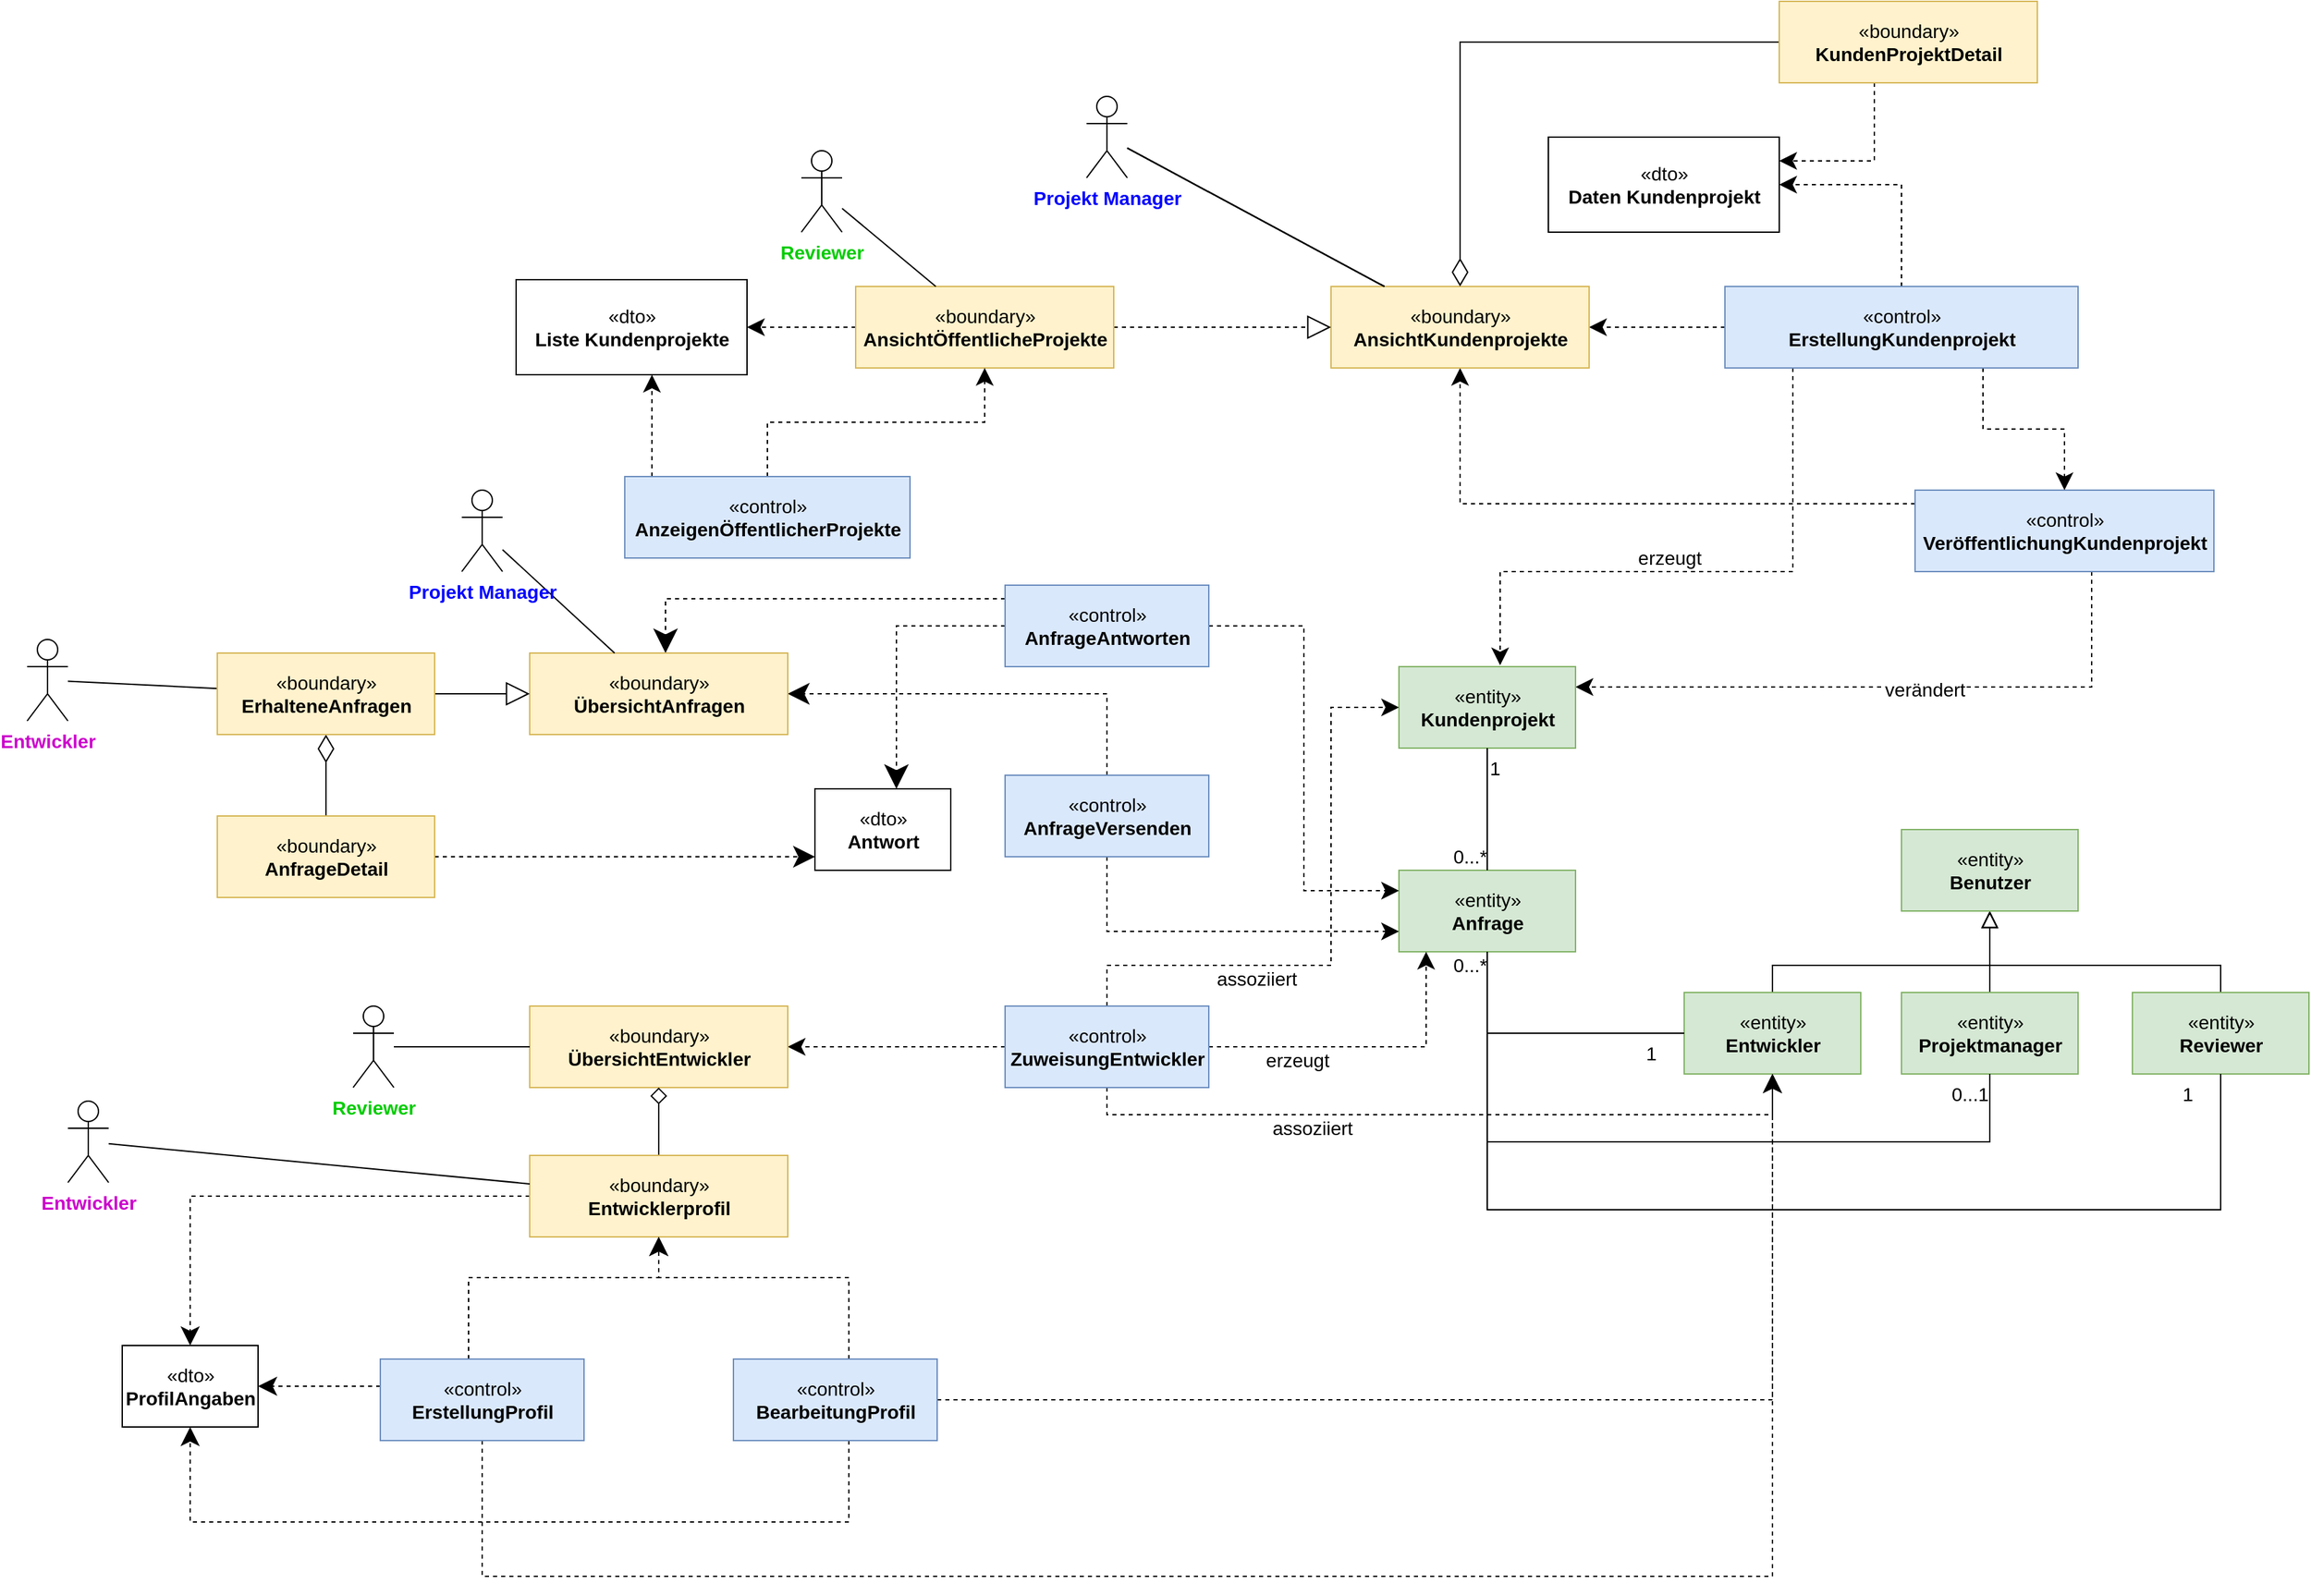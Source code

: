 <mxfile version="20.8.3" type="device"><diagram id="ao11XdK1-MRmr_-7gPxh" name="Seite-1"><mxGraphModel dx="2212" dy="1701" grid="1" gridSize="10" guides="1" tooltips="1" connect="1" arrows="1" fold="1" page="0" pageScale="1" pageWidth="827" pageHeight="1169" math="0" shadow="0"><root><mxCell id="0"/><mxCell id="1" parent="0"/><mxCell id="YEp5jZfFTYKVTfumaxue-1" value="&lt;font style=&quot;font-size: 14px;&quot;&gt;«dto»&lt;br&gt;&lt;b&gt;Daten Kundenprojekt&lt;/b&gt;&lt;/font&gt;" style="html=1;" vertex="1" parent="1"><mxGeometry x="-20" y="90" width="170" height="70" as="geometry"/></mxCell><mxCell id="YEp5jZfFTYKVTfumaxue-48" style="edgeStyle=orthogonalEdgeStyle;rounded=0;orthogonalLoop=1;jettySize=auto;html=1;entryX=1;entryY=0.25;entryDx=0;entryDy=0;dashed=1;fontSize=14;startArrow=none;startFill=0;endArrow=classic;endFill=1;endSize=10;" edge="1" parent="1" source="YEp5jZfFTYKVTfumaxue-3" target="YEp5jZfFTYKVTfumaxue-19"><mxGeometry relative="1" as="geometry"><Array as="points"><mxPoint x="380" y="495"/></Array></mxGeometry></mxCell><mxCell id="YEp5jZfFTYKVTfumaxue-49" value="verändert" style="edgeLabel;html=1;align=center;verticalAlign=middle;resizable=0;points=[];fontSize=14;" vertex="1" connectable="0" parent="YEp5jZfFTYKVTfumaxue-48"><mxGeometry x="-0.106" y="2" relative="1" as="geometry"><mxPoint as="offset"/></mxGeometry></mxCell><mxCell id="YEp5jZfFTYKVTfumaxue-70" style="edgeStyle=orthogonalEdgeStyle;rounded=0;orthogonalLoop=1;jettySize=auto;html=1;dashed=1;fontSize=14;startArrow=none;startFill=0;endArrow=classic;endFill=1;endSize=10;" edge="1" parent="1" source="YEp5jZfFTYKVTfumaxue-3" target="YEp5jZfFTYKVTfumaxue-44"><mxGeometry relative="1" as="geometry"><Array as="points"><mxPoint x="-85" y="360"/></Array></mxGeometry></mxCell><mxCell id="YEp5jZfFTYKVTfumaxue-3" value="&lt;font style=&quot;font-size: 14px;&quot;&gt;«control»&lt;br&gt;&lt;b&gt;VeröffentlichungKundenprojekt&lt;/b&gt;&lt;/font&gt;" style="html=1;fillColor=#dae8fc;strokeColor=#6c8ebf;" vertex="1" parent="1"><mxGeometry x="250" y="350" width="220" height="60" as="geometry"/></mxCell><mxCell id="YEp5jZfFTYKVTfumaxue-12" style="edgeStyle=orthogonalEdgeStyle;rounded=0;orthogonalLoop=1;jettySize=auto;html=1;fontSize=14;endArrow=block;endFill=0;endSize=10;" edge="1" parent="1" source="YEp5jZfFTYKVTfumaxue-4" target="YEp5jZfFTYKVTfumaxue-8"><mxGeometry relative="1" as="geometry"><Array as="points"><mxPoint x="145" y="700"/><mxPoint x="305" y="700"/></Array></mxGeometry></mxCell><mxCell id="YEp5jZfFTYKVTfumaxue-4" value="&lt;font style=&quot;font-size: 14px;&quot;&gt;«entity»&lt;br&gt;&lt;b&gt;Entwickler&lt;/b&gt;&lt;/font&gt;" style="html=1;fillColor=#d5e8d4;strokeColor=#82b366;" vertex="1" parent="1"><mxGeometry x="80" y="720" width="130" height="60" as="geometry"/></mxCell><mxCell id="YEp5jZfFTYKVTfumaxue-9" style="edgeStyle=orthogonalEdgeStyle;rounded=0;orthogonalLoop=1;jettySize=auto;html=1;fontSize=14;endArrow=block;endFill=0;endSize=10;" edge="1" parent="1" source="YEp5jZfFTYKVTfumaxue-5" target="YEp5jZfFTYKVTfumaxue-8"><mxGeometry relative="1" as="geometry"/></mxCell><mxCell id="YEp5jZfFTYKVTfumaxue-5" value="&lt;font style=&quot;font-size: 14px;&quot;&gt;«entity»&lt;br&gt;&lt;b&gt;Projektmanager&lt;/b&gt;&lt;/font&gt;" style="html=1;fillColor=#d5e8d4;strokeColor=#82b366;" vertex="1" parent="1"><mxGeometry x="240" y="720" width="130" height="60" as="geometry"/></mxCell><mxCell id="YEp5jZfFTYKVTfumaxue-13" style="edgeStyle=orthogonalEdgeStyle;rounded=0;orthogonalLoop=1;jettySize=auto;html=1;fontSize=14;endArrow=block;endFill=0;endSize=10;" edge="1" parent="1" source="YEp5jZfFTYKVTfumaxue-6" target="YEp5jZfFTYKVTfumaxue-8"><mxGeometry relative="1" as="geometry"><Array as="points"><mxPoint x="475" y="700"/><mxPoint x="305" y="700"/></Array></mxGeometry></mxCell><mxCell id="YEp5jZfFTYKVTfumaxue-6" value="&lt;font style=&quot;font-size: 14px;&quot;&gt;«entity»&lt;br&gt;&lt;b&gt;Reviewer&lt;/b&gt;&lt;/font&gt;" style="html=1;fillColor=#d5e8d4;strokeColor=#82b366;" vertex="1" parent="1"><mxGeometry x="410" y="720" width="130" height="60" as="geometry"/></mxCell><mxCell id="YEp5jZfFTYKVTfumaxue-8" value="&lt;font style=&quot;font-size: 14px;&quot;&gt;«entity»&lt;br&gt;&lt;b&gt;Benutzer&lt;/b&gt;&lt;/font&gt;" style="html=1;fillColor=#d5e8d4;strokeColor=#82b366;" vertex="1" parent="1"><mxGeometry x="240" y="600" width="130" height="60" as="geometry"/></mxCell><mxCell id="YEp5jZfFTYKVTfumaxue-45" style="edgeStyle=orthogonalEdgeStyle;rounded=0;orthogonalLoop=1;jettySize=auto;html=1;fontSize=14;endArrow=classic;endFill=1;endSize=10;dashed=1;startArrow=none;startFill=0;" edge="1" parent="1" source="YEp5jZfFTYKVTfumaxue-15" target="YEp5jZfFTYKVTfumaxue-44"><mxGeometry relative="1" as="geometry"/></mxCell><mxCell id="YEp5jZfFTYKVTfumaxue-46" style="edgeStyle=orthogonalEdgeStyle;rounded=0;orthogonalLoop=1;jettySize=auto;html=1;entryX=0.573;entryY=-0.017;entryDx=0;entryDy=0;entryPerimeter=0;dashed=1;fontSize=14;startArrow=none;startFill=0;endArrow=classic;endFill=1;endSize=10;" edge="1" parent="1" source="YEp5jZfFTYKVTfumaxue-15" target="YEp5jZfFTYKVTfumaxue-19"><mxGeometry relative="1" as="geometry"><Array as="points"><mxPoint x="160" y="410"/><mxPoint x="-56" y="410"/></Array></mxGeometry></mxCell><mxCell id="YEp5jZfFTYKVTfumaxue-47" value="erzeugt" style="edgeLabel;html=1;align=center;verticalAlign=middle;resizable=0;points=[];fontSize=14;" vertex="1" connectable="0" parent="YEp5jZfFTYKVTfumaxue-46"><mxGeometry x="0.109" y="-2" relative="1" as="geometry"><mxPoint y="-8" as="offset"/></mxGeometry></mxCell><mxCell id="YEp5jZfFTYKVTfumaxue-68" style="edgeStyle=orthogonalEdgeStyle;rounded=0;orthogonalLoop=1;jettySize=auto;html=1;dashed=1;fontSize=14;startArrow=none;startFill=0;endArrow=classic;endFill=1;endSize=10;" edge="1" parent="1" source="YEp5jZfFTYKVTfumaxue-15" target="YEp5jZfFTYKVTfumaxue-1"><mxGeometry relative="1" as="geometry"><Array as="points"><mxPoint x="240" y="125"/></Array></mxGeometry></mxCell><mxCell id="YEp5jZfFTYKVTfumaxue-69" style="edgeStyle=orthogonalEdgeStyle;rounded=0;orthogonalLoop=1;jettySize=auto;html=1;dashed=1;fontSize=14;startArrow=none;startFill=0;endArrow=classic;endFill=1;endSize=10;" edge="1" parent="1" source="YEp5jZfFTYKVTfumaxue-15" target="YEp5jZfFTYKVTfumaxue-3"><mxGeometry relative="1" as="geometry"><Array as="points"><mxPoint x="300" y="305"/><mxPoint x="360" y="305"/></Array></mxGeometry></mxCell><mxCell id="YEp5jZfFTYKVTfumaxue-15" value="&lt;font style=&quot;font-size: 14px;&quot;&gt;«control»&lt;br&gt;&lt;b&gt;ErstellungKundenprojekt&lt;/b&gt;&lt;br&gt;&lt;/font&gt;" style="html=1;fillColor=#dae8fc;strokeColor=#6c8ebf;" vertex="1" parent="1"><mxGeometry x="110" y="200" width="260" height="60" as="geometry"/></mxCell><mxCell id="YEp5jZfFTYKVTfumaxue-18" value="&lt;font style=&quot;font-size: 14px;&quot;&gt;«entity»&lt;br&gt;&lt;b&gt;Anfrage&lt;/b&gt;&lt;/font&gt;" style="html=1;fillColor=#d5e8d4;strokeColor=#82b366;" vertex="1" parent="1"><mxGeometry x="-130" y="630" width="130" height="60" as="geometry"/></mxCell><mxCell id="YEp5jZfFTYKVTfumaxue-19" value="&lt;font style=&quot;font-size: 14px;&quot;&gt;«entity»&lt;br&gt;&lt;b&gt;Kundenprojekt&lt;/b&gt;&lt;/font&gt;" style="html=1;fillColor=#d5e8d4;strokeColor=#82b366;" vertex="1" parent="1"><mxGeometry x="-130" y="480" width="130" height="60" as="geometry"/></mxCell><mxCell id="YEp5jZfFTYKVTfumaxue-25" value="" style="endArrow=none;html=1;rounded=0;align=center;verticalAlign=top;endFill=0;labelBackgroundColor=none;fontSize=14;endSize=10;" edge="1" parent="1" source="YEp5jZfFTYKVTfumaxue-19" target="YEp5jZfFTYKVTfumaxue-18"><mxGeometry relative="1" as="geometry"><mxPoint x="300" y="570" as="sourcePoint"/><mxPoint x="460" y="570" as="targetPoint"/></mxGeometry></mxCell><mxCell id="YEp5jZfFTYKVTfumaxue-26" value="" style="resizable=0;html=1;align=left;verticalAlign=bottom;labelBackgroundColor=none;fontSize=14;" connectable="0" vertex="1" parent="YEp5jZfFTYKVTfumaxue-25"><mxGeometry x="-1" relative="1" as="geometry"/></mxCell><mxCell id="YEp5jZfFTYKVTfumaxue-27" value="1" style="resizable=0;html=1;align=left;verticalAlign=top;labelBackgroundColor=none;fontSize=14;" connectable="0" vertex="1" parent="YEp5jZfFTYKVTfumaxue-25"><mxGeometry x="-1" relative="1" as="geometry"/></mxCell><mxCell id="YEp5jZfFTYKVTfumaxue-28" value="0...*" style="resizable=0;html=1;align=right;verticalAlign=bottom;labelBackgroundColor=none;fontSize=14;" connectable="0" vertex="1" parent="YEp5jZfFTYKVTfumaxue-25"><mxGeometry x="1" relative="1" as="geometry"/></mxCell><mxCell id="YEp5jZfFTYKVTfumaxue-31" value="" style="endArrow=none;html=1;rounded=0;align=center;verticalAlign=top;endFill=0;labelBackgroundColor=none;fontSize=14;endSize=10;edgeStyle=orthogonalEdgeStyle;" edge="1" parent="1" source="YEp5jZfFTYKVTfumaxue-4" target="YEp5jZfFTYKVTfumaxue-18"><mxGeometry relative="1" as="geometry"><mxPoint x="-30" y="730" as="sourcePoint"/><mxPoint x="-30" y="820" as="targetPoint"/></mxGeometry></mxCell><mxCell id="YEp5jZfFTYKVTfumaxue-32" value="" style="resizable=0;html=1;align=left;verticalAlign=bottom;labelBackgroundColor=none;fontSize=14;" connectable="0" vertex="1" parent="YEp5jZfFTYKVTfumaxue-31"><mxGeometry x="-1" relative="1" as="geometry"/></mxCell><mxCell id="YEp5jZfFTYKVTfumaxue-33" value="1" style="resizable=0;html=1;align=left;verticalAlign=top;labelBackgroundColor=none;fontSize=14;" connectable="0" vertex="1" parent="YEp5jZfFTYKVTfumaxue-31"><mxGeometry x="-1" relative="1" as="geometry"><mxPoint x="-30" as="offset"/></mxGeometry></mxCell><mxCell id="YEp5jZfFTYKVTfumaxue-34" value="0...*" style="resizable=0;html=1;align=right;verticalAlign=bottom;labelBackgroundColor=none;fontSize=14;" connectable="0" vertex="1" parent="YEp5jZfFTYKVTfumaxue-31"><mxGeometry x="1" relative="1" as="geometry"><mxPoint y="20" as="offset"/></mxGeometry></mxCell><mxCell id="YEp5jZfFTYKVTfumaxue-35" value="" style="endArrow=none;html=1;rounded=0;align=center;verticalAlign=top;endFill=0;labelBackgroundColor=none;fontSize=14;endSize=10;edgeStyle=orthogonalEdgeStyle;" edge="1" parent="1" source="YEp5jZfFTYKVTfumaxue-5" target="YEp5jZfFTYKVTfumaxue-18"><mxGeometry relative="1" as="geometry"><mxPoint x="90" y="760" as="sourcePoint"/><mxPoint x="-55" y="700" as="targetPoint"/><Array as="points"><mxPoint x="305" y="830"/><mxPoint x="-65" y="830"/></Array></mxGeometry></mxCell><mxCell id="YEp5jZfFTYKVTfumaxue-36" value="" style="resizable=0;html=1;align=left;verticalAlign=bottom;labelBackgroundColor=none;fontSize=14;" connectable="0" vertex="1" parent="YEp5jZfFTYKVTfumaxue-35"><mxGeometry x="-1" relative="1" as="geometry"/></mxCell><mxCell id="YEp5jZfFTYKVTfumaxue-37" value="0...1" style="resizable=0;html=1;align=left;verticalAlign=top;labelBackgroundColor=none;fontSize=14;" connectable="0" vertex="1" parent="YEp5jZfFTYKVTfumaxue-35"><mxGeometry x="-1" relative="1" as="geometry"><mxPoint x="-30" as="offset"/></mxGeometry></mxCell><mxCell id="YEp5jZfFTYKVTfumaxue-39" value="" style="endArrow=none;html=1;rounded=0;align=center;verticalAlign=top;endFill=0;labelBackgroundColor=none;fontSize=14;endSize=10;edgeStyle=orthogonalEdgeStyle;" edge="1" parent="1" source="YEp5jZfFTYKVTfumaxue-6" target="YEp5jZfFTYKVTfumaxue-18"><mxGeometry relative="1" as="geometry"><mxPoint x="100" y="770" as="sourcePoint"/><mxPoint x="-45" y="710" as="targetPoint"/><Array as="points"><mxPoint x="475" y="880"/><mxPoint x="-65" y="880"/></Array></mxGeometry></mxCell><mxCell id="YEp5jZfFTYKVTfumaxue-40" value="" style="resizable=0;html=1;align=left;verticalAlign=bottom;labelBackgroundColor=none;fontSize=14;" connectable="0" vertex="1" parent="YEp5jZfFTYKVTfumaxue-39"><mxGeometry x="-1" relative="1" as="geometry"/></mxCell><mxCell id="YEp5jZfFTYKVTfumaxue-41" value="1" style="resizable=0;html=1;align=left;verticalAlign=top;labelBackgroundColor=none;fontSize=14;" connectable="0" vertex="1" parent="YEp5jZfFTYKVTfumaxue-39"><mxGeometry x="-1" relative="1" as="geometry"><mxPoint x="-30" as="offset"/></mxGeometry></mxCell><mxCell id="YEp5jZfFTYKVTfumaxue-67" style="edgeStyle=orthogonalEdgeStyle;rounded=0;orthogonalLoop=1;jettySize=auto;html=1;dashed=1;fontSize=14;startArrow=none;startFill=0;endArrow=classic;endFill=1;endSize=10;entryX=1;entryY=0.25;entryDx=0;entryDy=0;" edge="1" parent="1" source="YEp5jZfFTYKVTfumaxue-114" target="YEp5jZfFTYKVTfumaxue-1"><mxGeometry relative="1" as="geometry"><Array as="points"><mxPoint x="220" y="108"/></Array></mxGeometry></mxCell><mxCell id="YEp5jZfFTYKVTfumaxue-99" style="edgeStyle=none;rounded=0;orthogonalLoop=1;jettySize=auto;html=1;fontSize=14;startArrow=none;startFill=0;endArrow=none;endFill=0;endSize=15;" edge="1" parent="1" source="YEp5jZfFTYKVTfumaxue-44" target="YEp5jZfFTYKVTfumaxue-98"><mxGeometry relative="1" as="geometry"/></mxCell><mxCell id="YEp5jZfFTYKVTfumaxue-44" value="&lt;font style=&quot;font-size: 14px;&quot;&gt;«boundary»&lt;br&gt;&lt;b&gt;AnsichtKundenprojekte&lt;/b&gt;&lt;/font&gt;" style="html=1;fillColor=#fff2cc;strokeColor=#d6b656;" vertex="1" parent="1"><mxGeometry x="-180" y="200" width="190" height="60" as="geometry"/></mxCell><mxCell id="YEp5jZfFTYKVTfumaxue-51" style="edgeStyle=orthogonalEdgeStyle;rounded=0;orthogonalLoop=1;jettySize=auto;html=1;entryX=0;entryY=0.75;entryDx=0;entryDy=0;dashed=1;fontSize=14;startArrow=none;startFill=0;endArrow=classic;endFill=1;endSize=10;" edge="1" parent="1" source="YEp5jZfFTYKVTfumaxue-50" target="YEp5jZfFTYKVTfumaxue-18"><mxGeometry relative="1" as="geometry"><Array as="points"><mxPoint x="-345" y="675"/></Array></mxGeometry></mxCell><mxCell id="YEp5jZfFTYKVTfumaxue-85" style="edgeStyle=orthogonalEdgeStyle;rounded=0;orthogonalLoop=1;jettySize=auto;html=1;fontSize=14;startArrow=none;startFill=0;endArrow=classic;endFill=1;endSize=13;dashed=1;" edge="1" parent="1" source="YEp5jZfFTYKVTfumaxue-50" target="YEp5jZfFTYKVTfumaxue-81"><mxGeometry relative="1" as="geometry"><Array as="points"><mxPoint x="-345" y="500"/></Array></mxGeometry></mxCell><mxCell id="YEp5jZfFTYKVTfumaxue-50" value="&lt;font style=&quot;font-size: 14px;&quot;&gt;«control»&lt;br&gt;&lt;b&gt;AnfrageVersenden&lt;/b&gt;&lt;/font&gt;" style="html=1;fillColor=#dae8fc;strokeColor=#6c8ebf;" vertex="1" parent="1"><mxGeometry x="-420" y="560" width="150" height="60" as="geometry"/></mxCell><mxCell id="YEp5jZfFTYKVTfumaxue-56" style="edgeStyle=orthogonalEdgeStyle;rounded=0;orthogonalLoop=1;jettySize=auto;html=1;dashed=1;fontSize=14;startArrow=none;startFill=0;endArrow=classic;endFill=1;endSize=10;" edge="1" parent="1" source="YEp5jZfFTYKVTfumaxue-55" target="YEp5jZfFTYKVTfumaxue-18"><mxGeometry relative="1" as="geometry"><Array as="points"><mxPoint x="-110" y="760"/></Array></mxGeometry></mxCell><mxCell id="YEp5jZfFTYKVTfumaxue-57" value="erzeugt" style="edgeLabel;html=1;align=center;verticalAlign=middle;resizable=0;points=[];fontSize=14;" vertex="1" connectable="0" parent="YEp5jZfFTYKVTfumaxue-56"><mxGeometry x="-0.434" y="-2" relative="1" as="geometry"><mxPoint y="8" as="offset"/></mxGeometry></mxCell><mxCell id="YEp5jZfFTYKVTfumaxue-58" style="edgeStyle=orthogonalEdgeStyle;rounded=0;orthogonalLoop=1;jettySize=auto;html=1;dashed=1;fontSize=14;startArrow=none;startFill=0;endArrow=classic;endFill=1;endSize=10;" edge="1" parent="1" source="YEp5jZfFTYKVTfumaxue-55" target="YEp5jZfFTYKVTfumaxue-4"><mxGeometry relative="1" as="geometry"><Array as="points"><mxPoint x="-345" y="810"/><mxPoint x="145" y="810"/></Array></mxGeometry></mxCell><mxCell id="YEp5jZfFTYKVTfumaxue-63" value="assoziiert" style="edgeLabel;html=1;align=center;verticalAlign=middle;resizable=0;points=[];fontSize=14;" vertex="1" connectable="0" parent="YEp5jZfFTYKVTfumaxue-58"><mxGeometry x="-0.368" y="2" relative="1" as="geometry"><mxPoint y="12" as="offset"/></mxGeometry></mxCell><mxCell id="YEp5jZfFTYKVTfumaxue-59" style="edgeStyle=orthogonalEdgeStyle;rounded=0;orthogonalLoop=1;jettySize=auto;html=1;dashed=1;fontSize=14;startArrow=none;startFill=0;endArrow=classic;endFill=1;endSize=10;" edge="1" parent="1" source="YEp5jZfFTYKVTfumaxue-55" target="YEp5jZfFTYKVTfumaxue-19"><mxGeometry relative="1" as="geometry"><Array as="points"><mxPoint x="-345" y="700"/><mxPoint x="-180" y="700"/><mxPoint x="-180" y="510"/></Array></mxGeometry></mxCell><mxCell id="YEp5jZfFTYKVTfumaxue-64" value="assoziiert" style="edgeLabel;html=1;align=center;verticalAlign=middle;resizable=0;points=[];fontSize=14;" vertex="1" connectable="0" parent="YEp5jZfFTYKVTfumaxue-59"><mxGeometry x="-0.364" y="-2" relative="1" as="geometry"><mxPoint x="1" y="8" as="offset"/></mxGeometry></mxCell><mxCell id="YEp5jZfFTYKVTfumaxue-66" style="edgeStyle=orthogonalEdgeStyle;rounded=0;orthogonalLoop=1;jettySize=auto;html=1;dashed=1;fontSize=14;startArrow=none;startFill=0;endArrow=classic;endFill=1;endSize=10;" edge="1" parent="1" source="YEp5jZfFTYKVTfumaxue-55" target="YEp5jZfFTYKVTfumaxue-65"><mxGeometry relative="1" as="geometry"/></mxCell><mxCell id="YEp5jZfFTYKVTfumaxue-55" value="&lt;font style=&quot;font-size: 14px;&quot;&gt;«control»&lt;br&gt;&lt;b&gt;ZuweisungEntwickler&lt;/b&gt;&lt;br&gt;&lt;/font&gt;" style="html=1;fillColor=#dae8fc;strokeColor=#6c8ebf;" vertex="1" parent="1"><mxGeometry x="-420" y="730" width="150" height="60" as="geometry"/></mxCell><mxCell id="YEp5jZfFTYKVTfumaxue-61" style="edgeStyle=orthogonalEdgeStyle;rounded=0;orthogonalLoop=1;jettySize=auto;html=1;entryX=0;entryY=0.25;entryDx=0;entryDy=0;dashed=1;fontSize=14;startArrow=none;startFill=0;endArrow=classic;endFill=1;endSize=10;" edge="1" parent="1" source="YEp5jZfFTYKVTfumaxue-60" target="YEp5jZfFTYKVTfumaxue-18"><mxGeometry relative="1" as="geometry"/></mxCell><mxCell id="YEp5jZfFTYKVTfumaxue-102" style="rounded=0;orthogonalLoop=1;jettySize=auto;html=1;fontSize=14;startArrow=none;startFill=0;endArrow=classic;endFill=1;endSize=15;edgeStyle=orthogonalEdgeStyle;dashed=1;" edge="1" parent="1" source="YEp5jZfFTYKVTfumaxue-60" target="YEp5jZfFTYKVTfumaxue-81"><mxGeometry relative="1" as="geometry"><Array as="points"><mxPoint x="-670" y="430"/></Array></mxGeometry></mxCell><mxCell id="YEp5jZfFTYKVTfumaxue-103" style="edgeStyle=orthogonalEdgeStyle;rounded=0;orthogonalLoop=1;jettySize=auto;html=1;dashed=1;fontSize=14;startArrow=none;startFill=0;endArrow=classic;endFill=1;endSize=15;" edge="1" parent="1" source="YEp5jZfFTYKVTfumaxue-60" target="YEp5jZfFTYKVTfumaxue-86"><mxGeometry relative="1" as="geometry"><Array as="points"><mxPoint x="-500" y="450"/></Array></mxGeometry></mxCell><mxCell id="YEp5jZfFTYKVTfumaxue-60" value="&lt;font style=&quot;font-size: 14px;&quot;&gt;«control»&lt;br&gt;&lt;b&gt;AnfrageAntworten&lt;/b&gt;&lt;br&gt;&lt;/font&gt;" style="html=1;fillColor=#dae8fc;strokeColor=#6c8ebf;" vertex="1" parent="1"><mxGeometry x="-420" y="420" width="150" height="60" as="geometry"/></mxCell><mxCell id="YEp5jZfFTYKVTfumaxue-65" value="&lt;font style=&quot;font-size: 14px;&quot;&gt;«boundary»&lt;br&gt;&lt;b&gt;ÜbersichtEntwickler&lt;/b&gt;&lt;br&gt;&lt;/font&gt;" style="html=1;fillColor=#fff2cc;strokeColor=#d6b656;" vertex="1" parent="1"><mxGeometry x="-770" y="730" width="190" height="60" as="geometry"/></mxCell><mxCell id="YEp5jZfFTYKVTfumaxue-72" style="rounded=0;orthogonalLoop=1;jettySize=auto;html=1;dashed=1;fontSize=14;startArrow=none;startFill=0;endArrow=block;endFill=0;endSize=15;" edge="1" parent="1" source="YEp5jZfFTYKVTfumaxue-71" target="YEp5jZfFTYKVTfumaxue-44"><mxGeometry relative="1" as="geometry"/></mxCell><mxCell id="YEp5jZfFTYKVTfumaxue-76" style="edgeStyle=orthogonalEdgeStyle;rounded=0;orthogonalLoop=1;jettySize=auto;html=1;dashed=1;fontSize=14;startArrow=none;startFill=0;endArrow=classic;endFill=1;endSize=10;" edge="1" parent="1" source="YEp5jZfFTYKVTfumaxue-71" target="YEp5jZfFTYKVTfumaxue-75"><mxGeometry relative="1" as="geometry"/></mxCell><mxCell id="YEp5jZfFTYKVTfumaxue-71" value="&lt;font style=&quot;font-size: 14px;&quot;&gt;«boundary»&lt;br&gt;&lt;b&gt;AnsichtÖffentlicheProjekte&lt;/b&gt;&lt;/font&gt;" style="html=1;fillColor=#fff2cc;strokeColor=#d6b656;" vertex="1" parent="1"><mxGeometry x="-530" y="200" width="190" height="60" as="geometry"/></mxCell><mxCell id="YEp5jZfFTYKVTfumaxue-74" style="edgeStyle=orthogonalEdgeStyle;rounded=0;orthogonalLoop=1;jettySize=auto;html=1;dashed=1;fontSize=14;startArrow=none;startFill=0;endArrow=classic;endFill=1;endSize=10;" edge="1" parent="1" source="YEp5jZfFTYKVTfumaxue-73" target="YEp5jZfFTYKVTfumaxue-71"><mxGeometry relative="1" as="geometry"/></mxCell><mxCell id="YEp5jZfFTYKVTfumaxue-78" style="edgeStyle=orthogonalEdgeStyle;rounded=0;orthogonalLoop=1;jettySize=auto;html=1;dashed=1;fontSize=14;startArrow=none;startFill=0;endArrow=classic;endFill=1;endSize=10;" edge="1" parent="1" source="YEp5jZfFTYKVTfumaxue-73" target="YEp5jZfFTYKVTfumaxue-75"><mxGeometry relative="1" as="geometry"><Array as="points"><mxPoint x="-680" y="290"/><mxPoint x="-680" y="290"/></Array></mxGeometry></mxCell><mxCell id="YEp5jZfFTYKVTfumaxue-73" value="&lt;font style=&quot;font-size: 14px;&quot;&gt;«control»&lt;br&gt;&lt;b&gt;AnzeigenÖffentlicherProjekte&lt;/b&gt;&lt;br&gt;&lt;/font&gt;" style="html=1;fillColor=#dae8fc;strokeColor=#6c8ebf;" vertex="1" parent="1"><mxGeometry x="-700" y="340" width="210" height="60" as="geometry"/></mxCell><mxCell id="YEp5jZfFTYKVTfumaxue-75" value="&lt;font style=&quot;font-size: 14px;&quot;&gt;«dto»&lt;br&gt;&lt;b&gt;Liste Kundenprojekte&lt;/b&gt;&lt;br&gt;&lt;/font&gt;" style="html=1;" vertex="1" parent="1"><mxGeometry x="-780" y="195" width="170" height="70" as="geometry"/></mxCell><mxCell id="YEp5jZfFTYKVTfumaxue-80" style="edgeStyle=orthogonalEdgeStyle;rounded=0;orthogonalLoop=1;jettySize=auto;html=1;fontSize=14;startArrow=none;startFill=0;endArrow=diamond;endFill=0;endSize=10;" edge="1" parent="1" source="YEp5jZfFTYKVTfumaxue-79" target="YEp5jZfFTYKVTfumaxue-65"><mxGeometry relative="1" as="geometry"/></mxCell><mxCell id="YEp5jZfFTYKVTfumaxue-127" style="edgeStyle=orthogonalEdgeStyle;rounded=0;orthogonalLoop=1;jettySize=auto;html=1;entryX=0.5;entryY=0;entryDx=0;entryDy=0;fontSize=14;fontColor=#00CC00;startArrow=none;startFill=0;endArrow=classic;endFill=1;endSize=11;dashed=1;" edge="1" parent="1" source="YEp5jZfFTYKVTfumaxue-79" target="YEp5jZfFTYKVTfumaxue-125"><mxGeometry relative="1" as="geometry"/></mxCell><mxCell id="YEp5jZfFTYKVTfumaxue-79" value="&lt;font style=&quot;font-size: 14px;&quot;&gt;«boundary»&lt;br&gt;&lt;b&gt;Entwicklerprofil&lt;/b&gt;&lt;br&gt;&lt;/font&gt;" style="html=1;fillColor=#fff2cc;strokeColor=#d6b656;" vertex="1" parent="1"><mxGeometry x="-770" y="840" width="190" height="60" as="geometry"/></mxCell><mxCell id="YEp5jZfFTYKVTfumaxue-87" style="edgeStyle=orthogonalEdgeStyle;rounded=0;orthogonalLoop=1;jettySize=auto;html=1;dashed=1;fontSize=14;startArrow=none;startFill=0;endArrow=classic;endFill=1;endSize=13;" edge="1" parent="1" source="YEp5jZfFTYKVTfumaxue-83" target="YEp5jZfFTYKVTfumaxue-86"><mxGeometry relative="1" as="geometry"><Array as="points"><mxPoint x="-690" y="620"/><mxPoint x="-690" y="620"/></Array></mxGeometry></mxCell><mxCell id="YEp5jZfFTYKVTfumaxue-81" value="&lt;font style=&quot;font-size: 14px;&quot;&gt;«boundary»&lt;br&gt;&lt;b&gt;ÜbersichtAnfragen&lt;/b&gt;&lt;br&gt;&lt;/font&gt;" style="html=1;fillColor=#fff2cc;strokeColor=#d6b656;" vertex="1" parent="1"><mxGeometry x="-770" y="470" width="190" height="60" as="geometry"/></mxCell><mxCell id="YEp5jZfFTYKVTfumaxue-107" style="edgeStyle=none;rounded=0;orthogonalLoop=1;jettySize=auto;html=1;fontSize=14;startArrow=none;startFill=0;endArrow=diamondThin;endFill=0;endSize=18;" edge="1" parent="1" source="YEp5jZfFTYKVTfumaxue-83" target="YEp5jZfFTYKVTfumaxue-105"><mxGeometry relative="1" as="geometry"/></mxCell><mxCell id="YEp5jZfFTYKVTfumaxue-83" value="&lt;font style=&quot;font-size: 14px;&quot;&gt;«boundary»&lt;br&gt;&lt;b&gt;AnfrageDetail&lt;/b&gt;&lt;br&gt;&lt;/font&gt;" style="html=1;fillColor=#fff2cc;strokeColor=#d6b656;" vertex="1" parent="1"><mxGeometry x="-1000" y="590" width="160" height="60" as="geometry"/></mxCell><mxCell id="YEp5jZfFTYKVTfumaxue-86" value="&lt;font style=&quot;font-size: 14px;&quot;&gt;«dto»&lt;br&gt;&lt;b&gt;Antwort&lt;/b&gt;&lt;br&gt;&lt;/font&gt;" style="html=1;" vertex="1" parent="1"><mxGeometry x="-560" y="570" width="100" height="60" as="geometry"/></mxCell><mxCell id="YEp5jZfFTYKVTfumaxue-108" style="edgeStyle=none;rounded=0;orthogonalLoop=1;jettySize=auto;html=1;fontSize=14;startArrow=none;startFill=0;endArrow=none;endFill=0;endSize=18;" edge="1" parent="1" source="YEp5jZfFTYKVTfumaxue-90" target="YEp5jZfFTYKVTfumaxue-105"><mxGeometry relative="1" as="geometry"/></mxCell><mxCell id="YEp5jZfFTYKVTfumaxue-90" value="&lt;b&gt;&lt;font color=&quot;#cc00cc&quot;&gt;Entwickler&lt;/font&gt;&lt;/b&gt;" style="shape=umlActor;verticalLabelPosition=bottom;verticalAlign=top;html=1;fontSize=14;" vertex="1" parent="1"><mxGeometry x="-1140" y="460" width="30" height="60" as="geometry"/></mxCell><mxCell id="YEp5jZfFTYKVTfumaxue-95" style="edgeStyle=none;rounded=0;orthogonalLoop=1;jettySize=auto;html=1;fontSize=14;startArrow=none;startFill=0;endArrow=none;endFill=0;endSize=13;" edge="1" parent="1" source="YEp5jZfFTYKVTfumaxue-94" target="YEp5jZfFTYKVTfumaxue-65"><mxGeometry relative="1" as="geometry"/></mxCell><mxCell id="YEp5jZfFTYKVTfumaxue-94" value="&lt;b&gt;&lt;font color=&quot;#00cc00&quot;&gt;Reviewer&lt;/font&gt;&lt;/b&gt;" style="shape=umlActor;verticalLabelPosition=bottom;verticalAlign=top;html=1;fontSize=14;" vertex="1" parent="1"><mxGeometry x="-900" y="730" width="30" height="60" as="geometry"/></mxCell><mxCell id="YEp5jZfFTYKVTfumaxue-97" style="edgeStyle=none;rounded=0;orthogonalLoop=1;jettySize=auto;html=1;fontSize=14;startArrow=none;startFill=0;endArrow=none;endFill=0;endSize=15;" edge="1" parent="1" source="YEp5jZfFTYKVTfumaxue-96" target="YEp5jZfFTYKVTfumaxue-71"><mxGeometry relative="1" as="geometry"/></mxCell><mxCell id="YEp5jZfFTYKVTfumaxue-96" value="&lt;font color=&quot;#00cc00&quot;&gt;&lt;b&gt;Reviewer&lt;/b&gt;&lt;/font&gt;" style="shape=umlActor;verticalLabelPosition=bottom;verticalAlign=top;html=1;fontSize=14;" vertex="1" parent="1"><mxGeometry x="-570" y="100" width="30" height="60" as="geometry"/></mxCell><mxCell id="YEp5jZfFTYKVTfumaxue-100" value="" style="edgeStyle=none;rounded=0;orthogonalLoop=1;jettySize=auto;html=1;fontSize=14;startArrow=none;startFill=0;endArrow=none;endFill=0;endSize=15;" edge="1" parent="1" source="YEp5jZfFTYKVTfumaxue-98" target="YEp5jZfFTYKVTfumaxue-44"><mxGeometry relative="1" as="geometry"/></mxCell><mxCell id="YEp5jZfFTYKVTfumaxue-101" value="" style="edgeStyle=none;rounded=0;orthogonalLoop=1;jettySize=auto;html=1;fontSize=14;startArrow=none;startFill=0;endArrow=none;endFill=0;endSize=15;" edge="1" parent="1" source="YEp5jZfFTYKVTfumaxue-98" target="YEp5jZfFTYKVTfumaxue-44"><mxGeometry relative="1" as="geometry"/></mxCell><mxCell id="YEp5jZfFTYKVTfumaxue-98" value="&lt;b&gt;&lt;font color=&quot;#0000ff&quot;&gt;Projekt Manager&lt;/font&gt;&lt;/b&gt;" style="shape=umlActor;verticalLabelPosition=bottom;verticalAlign=top;html=1;fontSize=14;" vertex="1" parent="1"><mxGeometry x="-360" y="60" width="30" height="60" as="geometry"/></mxCell><mxCell id="YEp5jZfFTYKVTfumaxue-106" style="rounded=0;orthogonalLoop=1;jettySize=auto;html=1;fontSize=14;startArrow=none;startFill=0;endArrow=block;endFill=0;endSize=15;" edge="1" parent="1" source="YEp5jZfFTYKVTfumaxue-105" target="YEp5jZfFTYKVTfumaxue-81"><mxGeometry relative="1" as="geometry"/></mxCell><mxCell id="YEp5jZfFTYKVTfumaxue-105" value="&lt;font style=&quot;font-size: 14px;&quot;&gt;«boundary»&lt;br&gt;&lt;b&gt;ErhalteneAnfragen&lt;/b&gt;&lt;br&gt;&lt;/font&gt;" style="html=1;fillColor=#fff2cc;strokeColor=#d6b656;" vertex="1" parent="1"><mxGeometry x="-1000" y="470" width="160" height="60" as="geometry"/></mxCell><mxCell id="YEp5jZfFTYKVTfumaxue-111" style="edgeStyle=none;rounded=0;orthogonalLoop=1;jettySize=auto;html=1;fontSize=14;startArrow=none;startFill=0;endArrow=none;endFill=0;endSize=18;" edge="1" parent="1" source="YEp5jZfFTYKVTfumaxue-110" target="YEp5jZfFTYKVTfumaxue-81"><mxGeometry relative="1" as="geometry"/></mxCell><mxCell id="YEp5jZfFTYKVTfumaxue-110" value="&lt;b&gt;&lt;font color=&quot;#0000ff&quot;&gt;Projekt Manager&lt;/font&gt;&lt;/b&gt;" style="shape=umlActor;verticalLabelPosition=bottom;verticalAlign=top;html=1;fontSize=14;" vertex="1" parent="1"><mxGeometry x="-820" y="350" width="30" height="60" as="geometry"/></mxCell><mxCell id="YEp5jZfFTYKVTfumaxue-115" style="edgeStyle=orthogonalEdgeStyle;rounded=0;orthogonalLoop=1;jettySize=auto;html=1;fontSize=14;startArrow=none;startFill=0;endArrow=diamondThin;endFill=0;endSize=18;" edge="1" parent="1" source="YEp5jZfFTYKVTfumaxue-114" target="YEp5jZfFTYKVTfumaxue-44"><mxGeometry relative="1" as="geometry"/></mxCell><mxCell id="YEp5jZfFTYKVTfumaxue-114" value="&lt;font style=&quot;font-size: 14px;&quot;&gt;«boundary»&lt;br&gt;&lt;b&gt;KundenProjektDetail&lt;/b&gt;&lt;/font&gt;" style="html=1;fillColor=#fff2cc;strokeColor=#d6b656;" vertex="1" parent="1"><mxGeometry x="150" y="-10" width="190" height="60" as="geometry"/></mxCell><mxCell id="YEp5jZfFTYKVTfumaxue-117" style="edgeStyle=orthogonalEdgeStyle;rounded=0;orthogonalLoop=1;jettySize=auto;html=1;fontSize=14;fontColor=#00CC00;startArrow=none;startFill=0;endArrow=classic;endFill=1;endSize=11;dashed=1;" edge="1" parent="1" source="YEp5jZfFTYKVTfumaxue-116" target="YEp5jZfFTYKVTfumaxue-79"><mxGeometry relative="1" as="geometry"><Array as="points"><mxPoint x="-815" y="930"/><mxPoint x="-675" y="930"/></Array></mxGeometry></mxCell><mxCell id="YEp5jZfFTYKVTfumaxue-128" style="edgeStyle=orthogonalEdgeStyle;rounded=0;orthogonalLoop=1;jettySize=auto;html=1;dashed=1;fontSize=14;fontColor=#00CC00;startArrow=none;startFill=0;endArrow=classic;endFill=1;endSize=11;" edge="1" parent="1" source="YEp5jZfFTYKVTfumaxue-116" target="YEp5jZfFTYKVTfumaxue-125"><mxGeometry relative="1" as="geometry"><Array as="points"><mxPoint x="-910" y="1010"/><mxPoint x="-910" y="1010"/></Array></mxGeometry></mxCell><mxCell id="YEp5jZfFTYKVTfumaxue-130" style="edgeStyle=orthogonalEdgeStyle;rounded=0;orthogonalLoop=1;jettySize=auto;html=1;dashed=1;fontSize=14;fontColor=#00CC00;startArrow=none;startFill=0;endArrow=classic;endFill=1;endSize=11;" edge="1" parent="1" source="YEp5jZfFTYKVTfumaxue-116" target="YEp5jZfFTYKVTfumaxue-4"><mxGeometry relative="1" as="geometry"><Array as="points"><mxPoint x="-805" y="1150"/><mxPoint x="145" y="1150"/></Array></mxGeometry></mxCell><mxCell id="YEp5jZfFTYKVTfumaxue-116" value="&lt;font style=&quot;font-size: 14px;&quot;&gt;«control»&lt;br&gt;&lt;b&gt;ErstellungProfil&lt;/b&gt;&lt;br&gt;&lt;/font&gt;" style="html=1;fillColor=#dae8fc;strokeColor=#6c8ebf;" vertex="1" parent="1"><mxGeometry x="-880" y="990" width="150" height="60" as="geometry"/></mxCell><mxCell id="YEp5jZfFTYKVTfumaxue-119" style="edgeStyle=orthogonalEdgeStyle;rounded=0;orthogonalLoop=1;jettySize=auto;html=1;dashed=1;fontSize=14;fontColor=#00CC00;startArrow=none;startFill=0;endArrow=classic;endFill=1;endSize=11;" edge="1" parent="1" source="YEp5jZfFTYKVTfumaxue-118" target="YEp5jZfFTYKVTfumaxue-79"><mxGeometry relative="1" as="geometry"><Array as="points"><mxPoint x="-535" y="930"/><mxPoint x="-675" y="930"/></Array></mxGeometry></mxCell><mxCell id="YEp5jZfFTYKVTfumaxue-129" style="edgeStyle=orthogonalEdgeStyle;rounded=0;orthogonalLoop=1;jettySize=auto;html=1;dashed=1;fontSize=14;fontColor=#00CC00;startArrow=none;startFill=0;endArrow=classic;endFill=1;endSize=11;" edge="1" parent="1" source="YEp5jZfFTYKVTfumaxue-118" target="YEp5jZfFTYKVTfumaxue-125"><mxGeometry relative="1" as="geometry"><Array as="points"><mxPoint x="-535" y="1110"/><mxPoint x="-1020" y="1110"/></Array></mxGeometry></mxCell><mxCell id="YEp5jZfFTYKVTfumaxue-131" style="edgeStyle=orthogonalEdgeStyle;rounded=0;orthogonalLoop=1;jettySize=auto;html=1;dashed=1;fontSize=14;fontColor=#00CC00;startArrow=none;startFill=0;endArrow=classic;endFill=1;endSize=11;" edge="1" parent="1" source="YEp5jZfFTYKVTfumaxue-118" target="YEp5jZfFTYKVTfumaxue-4"><mxGeometry relative="1" as="geometry"/></mxCell><mxCell id="YEp5jZfFTYKVTfumaxue-118" value="&lt;font style=&quot;font-size: 14px;&quot;&gt;«control»&lt;br&gt;&lt;b&gt;BearbeitungProfil&lt;/b&gt;&lt;br&gt;&lt;/font&gt;" style="html=1;fillColor=#dae8fc;strokeColor=#6c8ebf;" vertex="1" parent="1"><mxGeometry x="-620" y="990" width="150" height="60" as="geometry"/></mxCell><mxCell id="YEp5jZfFTYKVTfumaxue-123" style="edgeStyle=none;rounded=0;orthogonalLoop=1;jettySize=auto;html=1;fontSize=14;fontColor=#00CC00;startArrow=none;startFill=0;endArrow=none;endFill=0;endSize=11;" edge="1" parent="1" source="YEp5jZfFTYKVTfumaxue-122" target="YEp5jZfFTYKVTfumaxue-79"><mxGeometry relative="1" as="geometry"/></mxCell><mxCell id="YEp5jZfFTYKVTfumaxue-122" value="&lt;b&gt;&lt;font color=&quot;#cc00cc&quot;&gt;Entwickler&lt;/font&gt;&lt;/b&gt;" style="shape=umlActor;verticalLabelPosition=bottom;verticalAlign=top;html=1;fontSize=14;" vertex="1" parent="1"><mxGeometry x="-1110" y="800" width="30" height="60" as="geometry"/></mxCell><mxCell id="YEp5jZfFTYKVTfumaxue-125" value="&lt;font style=&quot;font-size: 14px;&quot;&gt;«dto»&lt;br&gt;&lt;b&gt;ProfilAngaben&lt;/b&gt;&lt;br&gt;&lt;/font&gt;" style="html=1;" vertex="1" parent="1"><mxGeometry x="-1070" y="980" width="100" height="60" as="geometry"/></mxCell></root></mxGraphModel></diagram></mxfile>